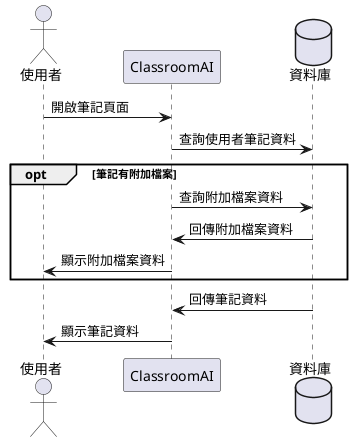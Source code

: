 @startuml
actor 使用者
participant ClassroomAI as System
database 資料庫 as DB


使用者 -> System: 開啟筆記頁面
System -> DB: 查詢使用者筆記資料
opt 筆記有附加檔案
    System -> DB: 查詢附加檔案資料
    DB -> System: 回傳附加檔案資料
    System -> 使用者: 顯示附加檔案資料
end
DB -> System: 回傳筆記資料
System -> 使用者: 顯示筆記資料

@enduml
